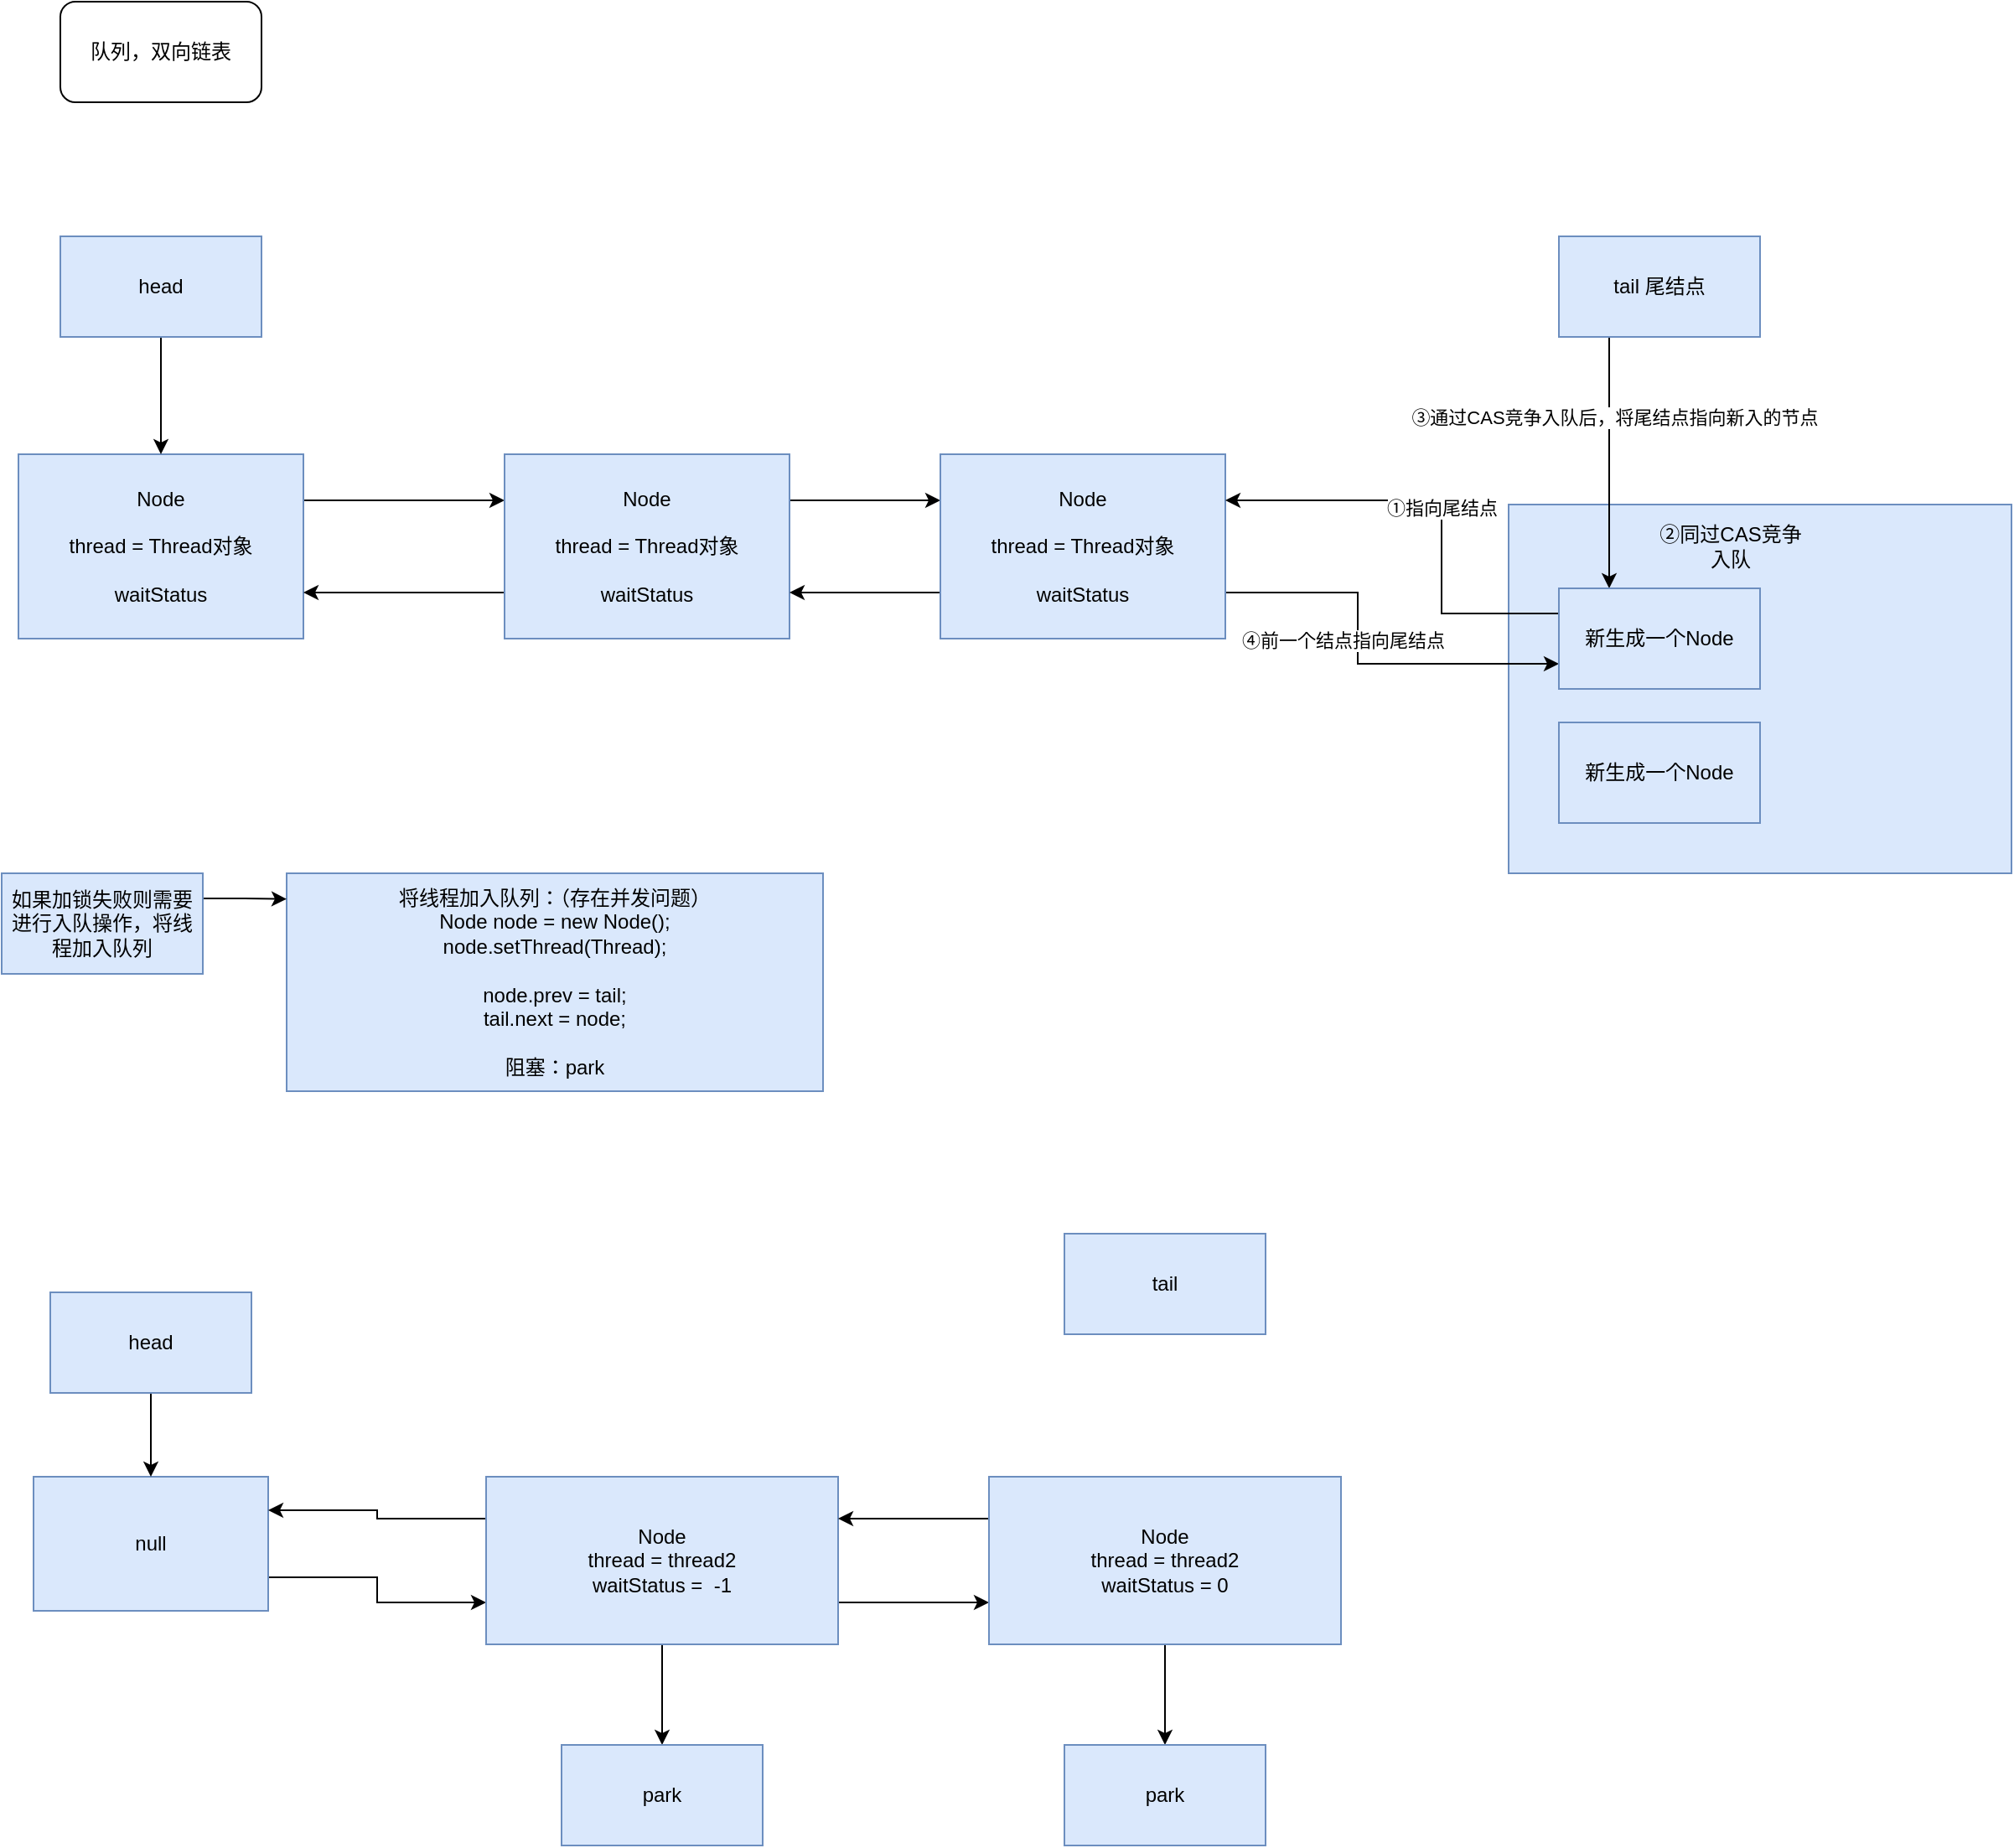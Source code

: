 <mxfile version="20.3.0" type="device"><diagram id="xbIfO6lBLq2s-QtH0WgH" name="第 1 页"><mxGraphModel dx="2048" dy="1923" grid="1" gridSize="10" guides="1" tooltips="1" connect="1" arrows="1" fold="1" page="1" pageScale="1" pageWidth="827" pageHeight="1169" math="0" shadow="0"><root><mxCell id="0"/><mxCell id="1" parent="0"/><mxCell id="5cKJfqCNVLT2-uOqnD3E-27" value="" style="verticalLabelPosition=bottom;verticalAlign=top;html=1;shape=mxgraph.basic.rect;fillColor2=none;strokeWidth=1;size=20;indent=5;labelBackgroundColor=none;fillColor=#dae8fc;strokeColor=#6c8ebf;" vertex="1" parent="1"><mxGeometry x="120" y="150" width="300" height="220" as="geometry"/></mxCell><mxCell id="5cKJfqCNVLT2-uOqnD3E-6" style="edgeStyle=orthogonalEdgeStyle;rounded=0;orthogonalLoop=1;jettySize=auto;html=1;exitX=1;exitY=0.25;exitDx=0;exitDy=0;entryX=0;entryY=0.25;entryDx=0;entryDy=0;" edge="1" parent="1" source="5cKJfqCNVLT2-uOqnD3E-2" target="5cKJfqCNVLT2-uOqnD3E-4"><mxGeometry relative="1" as="geometry"/></mxCell><mxCell id="5cKJfqCNVLT2-uOqnD3E-2" value="Node&lt;br&gt;&lt;br&gt;thread = Thread对象&lt;br&gt;&lt;br&gt;waitStatus" style="rounded=0;whiteSpace=wrap;html=1;fillColor=#dae8fc;strokeColor=#6c8ebf;" vertex="1" parent="1"><mxGeometry x="-769" y="120" width="170" height="110" as="geometry"/></mxCell><mxCell id="5cKJfqCNVLT2-uOqnD3E-7" style="edgeStyle=orthogonalEdgeStyle;rounded=0;orthogonalLoop=1;jettySize=auto;html=1;exitX=1;exitY=0.25;exitDx=0;exitDy=0;entryX=0;entryY=0.25;entryDx=0;entryDy=0;" edge="1" parent="1" source="5cKJfqCNVLT2-uOqnD3E-4" target="5cKJfqCNVLT2-uOqnD3E-5"><mxGeometry relative="1" as="geometry"/></mxCell><mxCell id="5cKJfqCNVLT2-uOqnD3E-9" style="edgeStyle=orthogonalEdgeStyle;rounded=0;orthogonalLoop=1;jettySize=auto;html=1;exitX=0;exitY=0.75;exitDx=0;exitDy=0;entryX=1;entryY=0.75;entryDx=0;entryDy=0;" edge="1" parent="1" source="5cKJfqCNVLT2-uOqnD3E-4" target="5cKJfqCNVLT2-uOqnD3E-2"><mxGeometry relative="1" as="geometry"/></mxCell><mxCell id="5cKJfqCNVLT2-uOqnD3E-4" value="Node&lt;br&gt;&lt;br&gt;thread = Thread对象&lt;br&gt;&lt;br&gt;waitStatus" style="rounded=0;whiteSpace=wrap;html=1;fillColor=#dae8fc;strokeColor=#6c8ebf;" vertex="1" parent="1"><mxGeometry x="-479" y="120" width="170" height="110" as="geometry"/></mxCell><mxCell id="5cKJfqCNVLT2-uOqnD3E-8" style="edgeStyle=orthogonalEdgeStyle;rounded=0;orthogonalLoop=1;jettySize=auto;html=1;exitX=0;exitY=0.75;exitDx=0;exitDy=0;entryX=1;entryY=0.75;entryDx=0;entryDy=0;" edge="1" parent="1" source="5cKJfqCNVLT2-uOqnD3E-5" target="5cKJfqCNVLT2-uOqnD3E-4"><mxGeometry relative="1" as="geometry"/></mxCell><mxCell id="5cKJfqCNVLT2-uOqnD3E-30" style="edgeStyle=orthogonalEdgeStyle;rounded=0;orthogonalLoop=1;jettySize=auto;html=1;exitX=1;exitY=0.75;exitDx=0;exitDy=0;entryX=0;entryY=0.75;entryDx=0;entryDy=0;fontColor=default;" edge="1" parent="1" source="5cKJfqCNVLT2-uOqnD3E-5" target="5cKJfqCNVLT2-uOqnD3E-22"><mxGeometry relative="1" as="geometry"><Array as="points"><mxPoint x="30" y="203"/><mxPoint x="30" y="245"/></Array></mxGeometry></mxCell><mxCell id="5cKJfqCNVLT2-uOqnD3E-32" value="④前一个结点指向尾结点" style="edgeLabel;html=1;align=center;verticalAlign=middle;resizable=0;points=[];fontColor=default;" vertex="1" connectable="0" parent="5cKJfqCNVLT2-uOqnD3E-30"><mxGeometry x="-0.351" y="2" relative="1" as="geometry"><mxPoint x="-9" y="30" as="offset"/></mxGeometry></mxCell><mxCell id="5cKJfqCNVLT2-uOqnD3E-5" value="Node&lt;br&gt;&lt;br&gt;thread = Thread对象&lt;br&gt;&lt;br&gt;waitStatus" style="rounded=0;whiteSpace=wrap;html=1;fillColor=#dae8fc;strokeColor=#6c8ebf;" vertex="1" parent="1"><mxGeometry x="-219" y="120" width="170" height="110" as="geometry"/></mxCell><mxCell id="5cKJfqCNVLT2-uOqnD3E-11" value="队列，双向链表" style="rounded=1;whiteSpace=wrap;html=1;" vertex="1" parent="1"><mxGeometry x="-744" y="-150" width="120" height="60" as="geometry"/></mxCell><mxCell id="5cKJfqCNVLT2-uOqnD3E-29" style="edgeStyle=orthogonalEdgeStyle;rounded=0;orthogonalLoop=1;jettySize=auto;html=1;exitX=0.25;exitY=1;exitDx=0;exitDy=0;entryX=0.25;entryY=0;entryDx=0;entryDy=0;fontColor=default;" edge="1" parent="1" source="5cKJfqCNVLT2-uOqnD3E-13" target="5cKJfqCNVLT2-uOqnD3E-22"><mxGeometry relative="1" as="geometry"/></mxCell><mxCell id="5cKJfqCNVLT2-uOqnD3E-31" value="③通过CAS竞争入队后，将尾结点指向新入的节点" style="edgeLabel;html=1;align=center;verticalAlign=middle;resizable=0;points=[];fontColor=default;" vertex="1" connectable="0" parent="5cKJfqCNVLT2-uOqnD3E-29"><mxGeometry x="-0.358" y="3" relative="1" as="geometry"><mxPoint as="offset"/></mxGeometry></mxCell><mxCell id="5cKJfqCNVLT2-uOqnD3E-13" value="&lt;span style=&quot;&quot;&gt;tail 尾结点&lt;/span&gt;" style="rounded=0;whiteSpace=wrap;html=1;labelBackgroundColor=none;fillColor=#dae8fc;strokeColor=#6c8ebf;" vertex="1" parent="1"><mxGeometry x="150" y="-10" width="120" height="60" as="geometry"/></mxCell><mxCell id="5cKJfqCNVLT2-uOqnD3E-17" style="edgeStyle=orthogonalEdgeStyle;rounded=0;orthogonalLoop=1;jettySize=auto;html=1;exitX=0.5;exitY=1;exitDx=0;exitDy=0;entryX=0.5;entryY=0;entryDx=0;entryDy=0;" edge="1" parent="1" source="5cKJfqCNVLT2-uOqnD3E-16" target="5cKJfqCNVLT2-uOqnD3E-2"><mxGeometry relative="1" as="geometry"/></mxCell><mxCell id="5cKJfqCNVLT2-uOqnD3E-16" value="head" style="rounded=0;whiteSpace=wrap;html=1;labelBackgroundColor=none;fillColor=#dae8fc;strokeColor=#6c8ebf;" vertex="1" parent="1"><mxGeometry x="-744" y="-10" width="120" height="60" as="geometry"/></mxCell><mxCell id="5cKJfqCNVLT2-uOqnD3E-18" value="将线程加入队列：（存在并发问题）&lt;br&gt;Node node = new Node();&lt;br&gt;node.setThread(Thread);&lt;br&gt;&lt;br&gt;node.prev = tail;&lt;br&gt;tail.next = node;&lt;br&gt;&lt;br&gt;阻塞：park" style="rounded=0;whiteSpace=wrap;html=1;labelBackgroundColor=none;fillColor=#dae8fc;strokeColor=#6c8ebf;" vertex="1" parent="1"><mxGeometry x="-609" y="370" width="320" height="130" as="geometry"/></mxCell><mxCell id="5cKJfqCNVLT2-uOqnD3E-20" style="edgeStyle=orthogonalEdgeStyle;rounded=0;orthogonalLoop=1;jettySize=auto;html=1;exitX=1;exitY=0.25;exitDx=0;exitDy=0;entryX=0;entryY=0.118;entryDx=0;entryDy=0;entryPerimeter=0;" edge="1" parent="1" source="5cKJfqCNVLT2-uOqnD3E-19" target="5cKJfqCNVLT2-uOqnD3E-18"><mxGeometry relative="1" as="geometry"/></mxCell><mxCell id="5cKJfqCNVLT2-uOqnD3E-19" value="如果加锁失败则需要进行入队操作，将线程加入队列" style="rounded=0;whiteSpace=wrap;html=1;labelBackgroundColor=none;fillColor=#dae8fc;strokeColor=#6c8ebf;" vertex="1" parent="1"><mxGeometry x="-779" y="370" width="120" height="60" as="geometry"/></mxCell><mxCell id="5cKJfqCNVLT2-uOqnD3E-23" value="①指向尾结点" style="edgeStyle=orthogonalEdgeStyle;rounded=0;orthogonalLoop=1;jettySize=auto;html=1;exitX=0;exitY=0.25;exitDx=0;exitDy=0;entryX=1;entryY=0.25;entryDx=0;entryDy=0;" edge="1" parent="1" source="5cKJfqCNVLT2-uOqnD3E-22" target="5cKJfqCNVLT2-uOqnD3E-5"><mxGeometry relative="1" as="geometry"><Array as="points"><mxPoint x="80" y="215"/><mxPoint x="80" y="148"/></Array></mxGeometry></mxCell><mxCell id="5cKJfqCNVLT2-uOqnD3E-22" value="新生成一个Node" style="rounded=0;whiteSpace=wrap;html=1;fillColor=#dae8fc;strokeColor=#6c8ebf;" vertex="1" parent="1"><mxGeometry x="150" y="200" width="120" height="60" as="geometry"/></mxCell><mxCell id="5cKJfqCNVLT2-uOqnD3E-25" value="新生成一个Node" style="rounded=0;whiteSpace=wrap;html=1;fillColor=#dae8fc;strokeColor=#6c8ebf;" vertex="1" parent="1"><mxGeometry x="150" y="280" width="120" height="60" as="geometry"/></mxCell><mxCell id="5cKJfqCNVLT2-uOqnD3E-28" value="②同过CAS竞争入队" style="text;html=1;strokeColor=none;fillColor=none;align=center;verticalAlign=middle;whiteSpace=wrap;rounded=0;labelBackgroundColor=none;fontColor=default;" vertex="1" parent="1"><mxGeometry x="205" y="160" width="95" height="30" as="geometry"/></mxCell><mxCell id="5cKJfqCNVLT2-uOqnD3E-43" style="edgeStyle=orthogonalEdgeStyle;rounded=0;orthogonalLoop=1;jettySize=auto;html=1;exitX=1;exitY=0.75;exitDx=0;exitDy=0;entryX=0;entryY=0.75;entryDx=0;entryDy=0;fontColor=default;" edge="1" parent="1" source="5cKJfqCNVLT2-uOqnD3E-33" target="5cKJfqCNVLT2-uOqnD3E-36"><mxGeometry relative="1" as="geometry"/></mxCell><mxCell id="5cKJfqCNVLT2-uOqnD3E-33" value="null" style="whiteSpace=wrap;html=1;labelBackgroundColor=none;fillColor=#dae8fc;strokeColor=#6c8ebf;" vertex="1" parent="1"><mxGeometry x="-760" y="730" width="140" height="80" as="geometry"/></mxCell><mxCell id="5cKJfqCNVLT2-uOqnD3E-35" style="edgeStyle=orthogonalEdgeStyle;rounded=0;orthogonalLoop=1;jettySize=auto;html=1;exitX=0.5;exitY=1;exitDx=0;exitDy=0;entryX=0.5;entryY=0;entryDx=0;entryDy=0;fontColor=default;" edge="1" parent="1" source="5cKJfqCNVLT2-uOqnD3E-34" target="5cKJfqCNVLT2-uOqnD3E-33"><mxGeometry relative="1" as="geometry"/></mxCell><mxCell id="5cKJfqCNVLT2-uOqnD3E-34" value="head" style="whiteSpace=wrap;html=1;labelBackgroundColor=none;fillColor=#dae8fc;strokeColor=#6c8ebf;" vertex="1" parent="1"><mxGeometry x="-750" y="620" width="120" height="60" as="geometry"/></mxCell><mxCell id="5cKJfqCNVLT2-uOqnD3E-40" style="edgeStyle=orthogonalEdgeStyle;rounded=0;orthogonalLoop=1;jettySize=auto;html=1;exitX=0.5;exitY=1;exitDx=0;exitDy=0;entryX=0.5;entryY=0;entryDx=0;entryDy=0;fontColor=default;" edge="1" parent="1" source="5cKJfqCNVLT2-uOqnD3E-36" target="5cKJfqCNVLT2-uOqnD3E-38"><mxGeometry relative="1" as="geometry"/></mxCell><mxCell id="5cKJfqCNVLT2-uOqnD3E-42" style="edgeStyle=orthogonalEdgeStyle;rounded=0;orthogonalLoop=1;jettySize=auto;html=1;exitX=0;exitY=0.25;exitDx=0;exitDy=0;fontColor=default;entryX=1;entryY=0.25;entryDx=0;entryDy=0;" edge="1" parent="1" source="5cKJfqCNVLT2-uOqnD3E-36" target="5cKJfqCNVLT2-uOqnD3E-33"><mxGeometry relative="1" as="geometry"><mxPoint x="-610" y="750" as="targetPoint"/></mxGeometry></mxCell><mxCell id="5cKJfqCNVLT2-uOqnD3E-44" style="edgeStyle=orthogonalEdgeStyle;rounded=0;orthogonalLoop=1;jettySize=auto;html=1;exitX=1;exitY=0.75;exitDx=0;exitDy=0;entryX=0;entryY=0.75;entryDx=0;entryDy=0;fontColor=default;" edge="1" parent="1" source="5cKJfqCNVLT2-uOqnD3E-36" target="5cKJfqCNVLT2-uOqnD3E-37"><mxGeometry relative="1" as="geometry"/></mxCell><mxCell id="5cKJfqCNVLT2-uOqnD3E-36" value="Node&lt;br&gt;thread = thread2&lt;br&gt;waitStatus =&amp;nbsp; -1" style="whiteSpace=wrap;html=1;labelBackgroundColor=none;fillColor=#dae8fc;strokeColor=#6c8ebf;" vertex="1" parent="1"><mxGeometry x="-490" y="730" width="210" height="100" as="geometry"/></mxCell><mxCell id="5cKJfqCNVLT2-uOqnD3E-41" style="edgeStyle=orthogonalEdgeStyle;rounded=0;orthogonalLoop=1;jettySize=auto;html=1;exitX=0.5;exitY=1;exitDx=0;exitDy=0;entryX=0.5;entryY=0;entryDx=0;entryDy=0;fontColor=default;" edge="1" parent="1" source="5cKJfqCNVLT2-uOqnD3E-37" target="5cKJfqCNVLT2-uOqnD3E-39"><mxGeometry relative="1" as="geometry"/></mxCell><mxCell id="5cKJfqCNVLT2-uOqnD3E-45" style="edgeStyle=orthogonalEdgeStyle;rounded=0;orthogonalLoop=1;jettySize=auto;html=1;exitX=0;exitY=0.25;exitDx=0;exitDy=0;entryX=1;entryY=0.25;entryDx=0;entryDy=0;fontColor=default;" edge="1" parent="1" source="5cKJfqCNVLT2-uOqnD3E-37" target="5cKJfqCNVLT2-uOqnD3E-36"><mxGeometry relative="1" as="geometry"/></mxCell><mxCell id="5cKJfqCNVLT2-uOqnD3E-37" value="Node&lt;br&gt;thread = thread2&lt;br&gt;waitStatus = 0" style="whiteSpace=wrap;html=1;labelBackgroundColor=none;fillColor=#dae8fc;strokeColor=#6c8ebf;" vertex="1" parent="1"><mxGeometry x="-190" y="730" width="210" height="100" as="geometry"/></mxCell><mxCell id="5cKJfqCNVLT2-uOqnD3E-38" value="park" style="whiteSpace=wrap;html=1;labelBackgroundColor=none;fillColor=#dae8fc;strokeColor=#6c8ebf;" vertex="1" parent="1"><mxGeometry x="-445" y="890" width="120" height="60" as="geometry"/></mxCell><mxCell id="5cKJfqCNVLT2-uOqnD3E-39" value="park" style="whiteSpace=wrap;html=1;labelBackgroundColor=none;fillColor=#dae8fc;strokeColor=#6c8ebf;" vertex="1" parent="1"><mxGeometry x="-145" y="890" width="120" height="60" as="geometry"/></mxCell><mxCell id="5cKJfqCNVLT2-uOqnD3E-46" value="tail" style="whiteSpace=wrap;html=1;labelBackgroundColor=none;fillColor=#dae8fc;strokeColor=#6c8ebf;" vertex="1" parent="1"><mxGeometry x="-145" y="585" width="120" height="60" as="geometry"/></mxCell></root></mxGraphModel></diagram></mxfile>